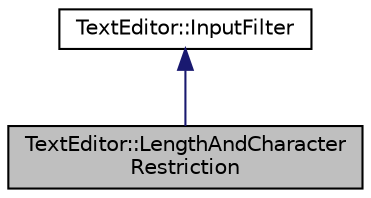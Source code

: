 digraph "TextEditor::LengthAndCharacterRestriction"
{
  bgcolor="transparent";
  edge [fontname="Helvetica",fontsize="10",labelfontname="Helvetica",labelfontsize="10"];
  node [fontname="Helvetica",fontsize="10",shape=record];
  Node0 [label="TextEditor::LengthAndCharacter\lRestriction",height=0.2,width=0.4,color="black", fillcolor="grey75", style="filled", fontcolor="black"];
  Node1 -> Node0 [dir="back",color="midnightblue",fontsize="10",style="solid",fontname="Helvetica"];
  Node1 [label="TextEditor::InputFilter",height=0.2,width=0.4,color="black",URL="$classTextEditor_1_1InputFilter.html",tooltip="Base class for input filters that can be applied to a TextEditor to restrict the text that can be ent..."];
}
